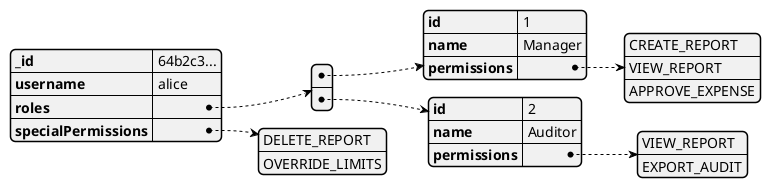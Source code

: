 @startjson
{
  "_id": "64b2c3...",
  "username": "alice",
  "roles": [
    {
      "id": 1, "name": "Manager",
      "permissions": [
        "CREATE_REPORT",
        "VIEW_REPORT",
        "APPROVE_EXPENSE"
      ]
    },
    {
      "id": 2, "name": "Auditor",
      "permissions": [
        "VIEW_REPORT",
        "EXPORT_AUDIT"
      ]
    }
  ],
  "specialPermissions": [
    "DELETE_REPORT",
    "OVERRIDE_LIMITS"
  ]
}
@endjson